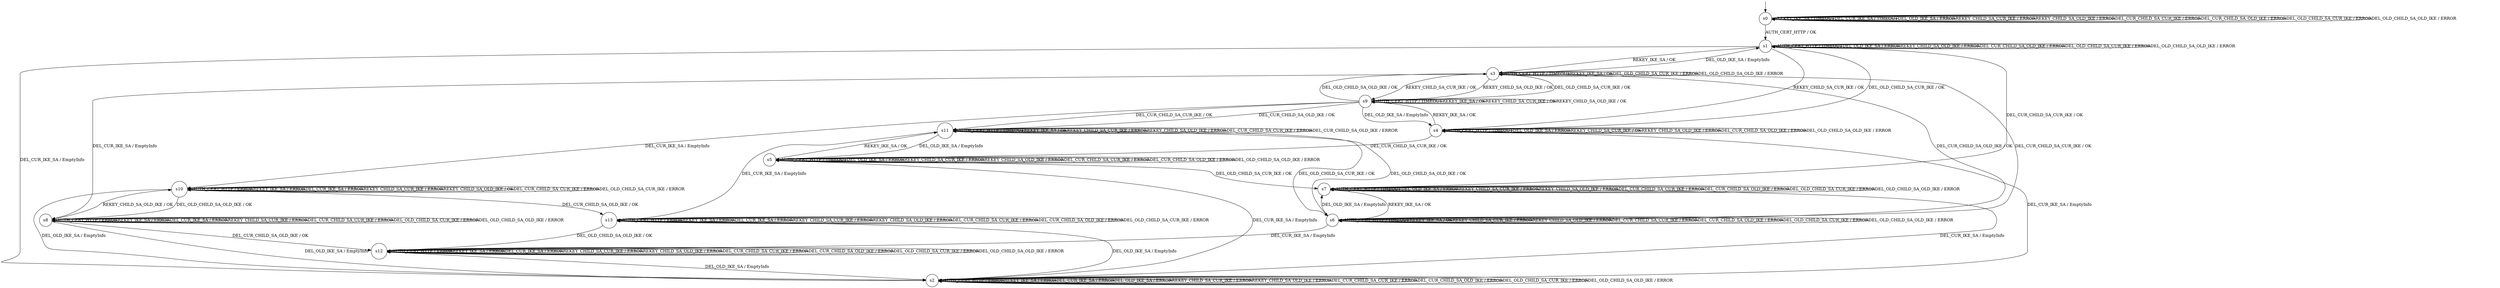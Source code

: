 digraph g {

	s0 [shape="circle" label="s0"];
	s1 [shape="circle" label="s1"];
	s2 [shape="circle" label="s2"];
	s3 [shape="circle" label="s3"];
	s4 [shape="circle" label="s4"];
	s5 [shape="circle" label="s5"];
	s6 [shape="circle" label="s6"];
	s7 [shape="circle" label="s7"];
	s8 [shape="circle" label="s8"];
	s9 [shape="circle" label="s9"];
	s10 [shape="circle" label="s10"];
	s11 [shape="circle" label="s11"];
	s12 [shape="circle" label="s12"];
	s13 [shape="circle" label="s13"];
	s0 -> s1 [label="AUTH_CERT_HTTP / OK"];
	s0 -> s0 [label="REKEY_IKE_SA / TIMEOUT"];
	s0 -> s0 [label="DEL_CUR_IKE_SA / TIMEOUT"];
	s0 -> s0 [label="DEL_OLD_IKE_SA / ERROR"];
	s0 -> s0 [label="REKEY_CHILD_SA_CUR_IKE / ERROR"];
	s0 -> s0 [label="REKEY_CHILD_SA_OLD_IKE / ERROR"];
	s0 -> s0 [label="DEL_CUR_CHILD_SA_CUR_IKE / ERROR"];
	s0 -> s0 [label="DEL_CUR_CHILD_SA_OLD_IKE / ERROR"];
	s0 -> s0 [label="DEL_OLD_CHILD_SA_CUR_IKE / ERROR"];
	s0 -> s0 [label="DEL_OLD_CHILD_SA_OLD_IKE / ERROR"];
	s1 -> s1 [label="AUTH_CERT_HTTP / TIMEOUT"];
	s1 -> s3 [label="REKEY_IKE_SA / OK"];
	s1 -> s2 [label="DEL_CUR_IKE_SA / EmptyInfo"];
	s1 -> s1 [label="DEL_OLD_IKE_SA / ERROR"];
	s1 -> s4 [label="REKEY_CHILD_SA_CUR_IKE / OK"];
	s1 -> s1 [label="REKEY_CHILD_SA_OLD_IKE / ERROR"];
	s1 -> s7 [label="DEL_CUR_CHILD_SA_CUR_IKE / OK"];
	s1 -> s1 [label="DEL_CUR_CHILD_SA_OLD_IKE / ERROR"];
	s1 -> s1 [label="DEL_OLD_CHILD_SA_CUR_IKE / ERROR"];
	s1 -> s1 [label="DEL_OLD_CHILD_SA_OLD_IKE / ERROR"];
	s2 -> s2 [label="AUTH_CERT_HTTP / ERROR"];
	s2 -> s2 [label="REKEY_IKE_SA / ERROR"];
	s2 -> s2 [label="DEL_CUR_IKE_SA / ERROR"];
	s2 -> s2 [label="DEL_OLD_IKE_SA / ERROR"];
	s2 -> s2 [label="REKEY_CHILD_SA_CUR_IKE / ERROR"];
	s2 -> s2 [label="REKEY_CHILD_SA_OLD_IKE / ERROR"];
	s2 -> s2 [label="DEL_CUR_CHILD_SA_CUR_IKE / ERROR"];
	s2 -> s2 [label="DEL_CUR_CHILD_SA_OLD_IKE / ERROR"];
	s2 -> s2 [label="DEL_OLD_CHILD_SA_CUR_IKE / ERROR"];
	s2 -> s2 [label="DEL_OLD_CHILD_SA_OLD_IKE / ERROR"];
	s3 -> s3 [label="AUTH_CERT_HTTP / TIMEOUT"];
	s3 -> s3 [label="REKEY_IKE_SA / OK"];
	s3 -> s8 [label="DEL_CUR_IKE_SA / EmptyInfo"];
	s3 -> s1 [label="DEL_OLD_IKE_SA / EmptyInfo"];
	s3 -> s9 [label="REKEY_CHILD_SA_CUR_IKE / OK"];
	s3 -> s9 [label="REKEY_CHILD_SA_OLD_IKE / OK"];
	s3 -> s6 [label="DEL_CUR_CHILD_SA_CUR_IKE / OK"];
	s3 -> s6 [label="DEL_CUR_CHILD_SA_OLD_IKE / OK"];
	s3 -> s3 [label="DEL_OLD_CHILD_SA_CUR_IKE / ERROR"];
	s3 -> s3 [label="DEL_OLD_CHILD_SA_OLD_IKE / ERROR"];
	s4 -> s4 [label="AUTH_CERT_HTTP / TIMEOUT"];
	s4 -> s9 [label="REKEY_IKE_SA / OK"];
	s4 -> s2 [label="DEL_CUR_IKE_SA / EmptyInfo"];
	s4 -> s4 [label="DEL_OLD_IKE_SA / ERROR"];
	s4 -> s4 [label="REKEY_CHILD_SA_CUR_IKE / OK"];
	s4 -> s4 [label="REKEY_CHILD_SA_OLD_IKE / ERROR"];
	s4 -> s5 [label="DEL_CUR_CHILD_SA_CUR_IKE / OK"];
	s4 -> s4 [label="DEL_CUR_CHILD_SA_OLD_IKE / ERROR"];
	s4 -> s1 [label="DEL_OLD_CHILD_SA_CUR_IKE / OK"];
	s4 -> s4 [label="DEL_OLD_CHILD_SA_OLD_IKE / ERROR"];
	s5 -> s5 [label="AUTH_CERT_HTTP / TIMEOUT"];
	s5 -> s11 [label="REKEY_IKE_SA / OK"];
	s5 -> s2 [label="DEL_CUR_IKE_SA / EmptyInfo"];
	s5 -> s5 [label="DEL_OLD_IKE_SA / ERROR"];
	s5 -> s5 [label="REKEY_CHILD_SA_CUR_IKE / ERROR"];
	s5 -> s5 [label="REKEY_CHILD_SA_OLD_IKE / ERROR"];
	s5 -> s5 [label="DEL_CUR_CHILD_SA_CUR_IKE / ERROR"];
	s5 -> s5 [label="DEL_CUR_CHILD_SA_OLD_IKE / ERROR"];
	s5 -> s7 [label="DEL_OLD_CHILD_SA_CUR_IKE / OK"];
	s5 -> s5 [label="DEL_OLD_CHILD_SA_OLD_IKE / ERROR"];
	s6 -> s6 [label="AUTH_CERT_HTTP / TIMEOUT"];
	s6 -> s6 [label="REKEY_IKE_SA / OK"];
	s6 -> s12 [label="DEL_CUR_IKE_SA / EmptyInfo"];
	s6 -> s7 [label="DEL_OLD_IKE_SA / EmptyInfo"];
	s6 -> s6 [label="REKEY_CHILD_SA_CUR_IKE / ERROR"];
	s6 -> s6 [label="REKEY_CHILD_SA_OLD_IKE / ERROR"];
	s6 -> s6 [label="DEL_CUR_CHILD_SA_CUR_IKE / ERROR"];
	s6 -> s6 [label="DEL_CUR_CHILD_SA_OLD_IKE / ERROR"];
	s6 -> s6 [label="DEL_OLD_CHILD_SA_CUR_IKE / ERROR"];
	s6 -> s6 [label="DEL_OLD_CHILD_SA_OLD_IKE / ERROR"];
	s7 -> s7 [label="AUTH_CERT_HTTP / TIMEOUT"];
	s7 -> s6 [label="REKEY_IKE_SA / OK"];
	s7 -> s2 [label="DEL_CUR_IKE_SA / EmptyInfo"];
	s7 -> s7 [label="DEL_OLD_IKE_SA / ERROR"];
	s7 -> s7 [label="REKEY_CHILD_SA_CUR_IKE / ERROR"];
	s7 -> s7 [label="REKEY_CHILD_SA_OLD_IKE / ERROR"];
	s7 -> s7 [label="DEL_CUR_CHILD_SA_CUR_IKE / ERROR"];
	s7 -> s7 [label="DEL_CUR_CHILD_SA_OLD_IKE / ERROR"];
	s7 -> s7 [label="DEL_OLD_CHILD_SA_CUR_IKE / ERROR"];
	s7 -> s7 [label="DEL_OLD_CHILD_SA_OLD_IKE / ERROR"];
	s8 -> s8 [label="AUTH_CERT_HTTP / ERROR"];
	s8 -> s8 [label="REKEY_IKE_SA / ERROR"];
	s8 -> s8 [label="DEL_CUR_IKE_SA / ERROR"];
	s8 -> s2 [label="DEL_OLD_IKE_SA / EmptyInfo"];
	s8 -> s8 [label="REKEY_CHILD_SA_CUR_IKE / ERROR"];
	s8 -> s10 [label="REKEY_CHILD_SA_OLD_IKE / OK"];
	s8 -> s8 [label="DEL_CUR_CHILD_SA_CUR_IKE / ERROR"];
	s8 -> s12 [label="DEL_CUR_CHILD_SA_OLD_IKE / OK"];
	s8 -> s8 [label="DEL_OLD_CHILD_SA_CUR_IKE / ERROR"];
	s8 -> s8 [label="DEL_OLD_CHILD_SA_OLD_IKE / ERROR"];
	s9 -> s9 [label="AUTH_CERT_HTTP / TIMEOUT"];
	s9 -> s9 [label="REKEY_IKE_SA / OK"];
	s9 -> s10 [label="DEL_CUR_IKE_SA / EmptyInfo"];
	s9 -> s4 [label="DEL_OLD_IKE_SA / EmptyInfo"];
	s9 -> s9 [label="REKEY_CHILD_SA_CUR_IKE / OK"];
	s9 -> s9 [label="REKEY_CHILD_SA_OLD_IKE / OK"];
	s9 -> s11 [label="DEL_CUR_CHILD_SA_CUR_IKE / OK"];
	s9 -> s11 [label="DEL_CUR_CHILD_SA_OLD_IKE / OK"];
	s9 -> s3 [label="DEL_OLD_CHILD_SA_CUR_IKE / OK"];
	s9 -> s3 [label="DEL_OLD_CHILD_SA_OLD_IKE / OK"];
	s10 -> s10 [label="AUTH_CERT_HTTP / ERROR"];
	s10 -> s10 [label="REKEY_IKE_SA / ERROR"];
	s10 -> s10 [label="DEL_CUR_IKE_SA / ERROR"];
	s10 -> s2 [label="DEL_OLD_IKE_SA / EmptyInfo"];
	s10 -> s10 [label="REKEY_CHILD_SA_CUR_IKE / ERROR"];
	s10 -> s10 [label="REKEY_CHILD_SA_OLD_IKE / OK"];
	s10 -> s10 [label="DEL_CUR_CHILD_SA_CUR_IKE / ERROR"];
	s10 -> s13 [label="DEL_CUR_CHILD_SA_OLD_IKE / OK"];
	s10 -> s10 [label="DEL_OLD_CHILD_SA_CUR_IKE / ERROR"];
	s10 -> s8 [label="DEL_OLD_CHILD_SA_OLD_IKE / OK"];
	s11 -> s11 [label="AUTH_CERT_HTTP / TIMEOUT"];
	s11 -> s11 [label="REKEY_IKE_SA / OK"];
	s11 -> s13 [label="DEL_CUR_IKE_SA / EmptyInfo"];
	s11 -> s5 [label="DEL_OLD_IKE_SA / EmptyInfo"];
	s11 -> s11 [label="REKEY_CHILD_SA_CUR_IKE / ERROR"];
	s11 -> s11 [label="REKEY_CHILD_SA_OLD_IKE / ERROR"];
	s11 -> s11 [label="DEL_CUR_CHILD_SA_CUR_IKE / ERROR"];
	s11 -> s11 [label="DEL_CUR_CHILD_SA_OLD_IKE / ERROR"];
	s11 -> s6 [label="DEL_OLD_CHILD_SA_CUR_IKE / OK"];
	s11 -> s6 [label="DEL_OLD_CHILD_SA_OLD_IKE / OK"];
	s12 -> s12 [label="AUTH_CERT_HTTP / ERROR"];
	s12 -> s12 [label="REKEY_IKE_SA / ERROR"];
	s12 -> s12 [label="DEL_CUR_IKE_SA / ERROR"];
	s12 -> s2 [label="DEL_OLD_IKE_SA / EmptyInfo"];
	s12 -> s12 [label="REKEY_CHILD_SA_CUR_IKE / ERROR"];
	s12 -> s12 [label="REKEY_CHILD_SA_OLD_IKE / ERROR"];
	s12 -> s12 [label="DEL_CUR_CHILD_SA_CUR_IKE / ERROR"];
	s12 -> s12 [label="DEL_CUR_CHILD_SA_OLD_IKE / ERROR"];
	s12 -> s12 [label="DEL_OLD_CHILD_SA_CUR_IKE / ERROR"];
	s12 -> s12 [label="DEL_OLD_CHILD_SA_OLD_IKE / ERROR"];
	s13 -> s13 [label="AUTH_CERT_HTTP / ERROR"];
	s13 -> s13 [label="REKEY_IKE_SA / ERROR"];
	s13 -> s13 [label="DEL_CUR_IKE_SA / ERROR"];
	s13 -> s2 [label="DEL_OLD_IKE_SA / EmptyInfo"];
	s13 -> s13 [label="REKEY_CHILD_SA_CUR_IKE / ERROR"];
	s13 -> s13 [label="REKEY_CHILD_SA_OLD_IKE / ERROR"];
	s13 -> s13 [label="DEL_CUR_CHILD_SA_CUR_IKE / ERROR"];
	s13 -> s13 [label="DEL_CUR_CHILD_SA_OLD_IKE / ERROR"];
	s13 -> s13 [label="DEL_OLD_CHILD_SA_CUR_IKE / ERROR"];
	s13 -> s12 [label="DEL_OLD_CHILD_SA_OLD_IKE / OK"];

__start0 [label="" shape="none" width="0" height="0"];
__start0 -> s0;

}
